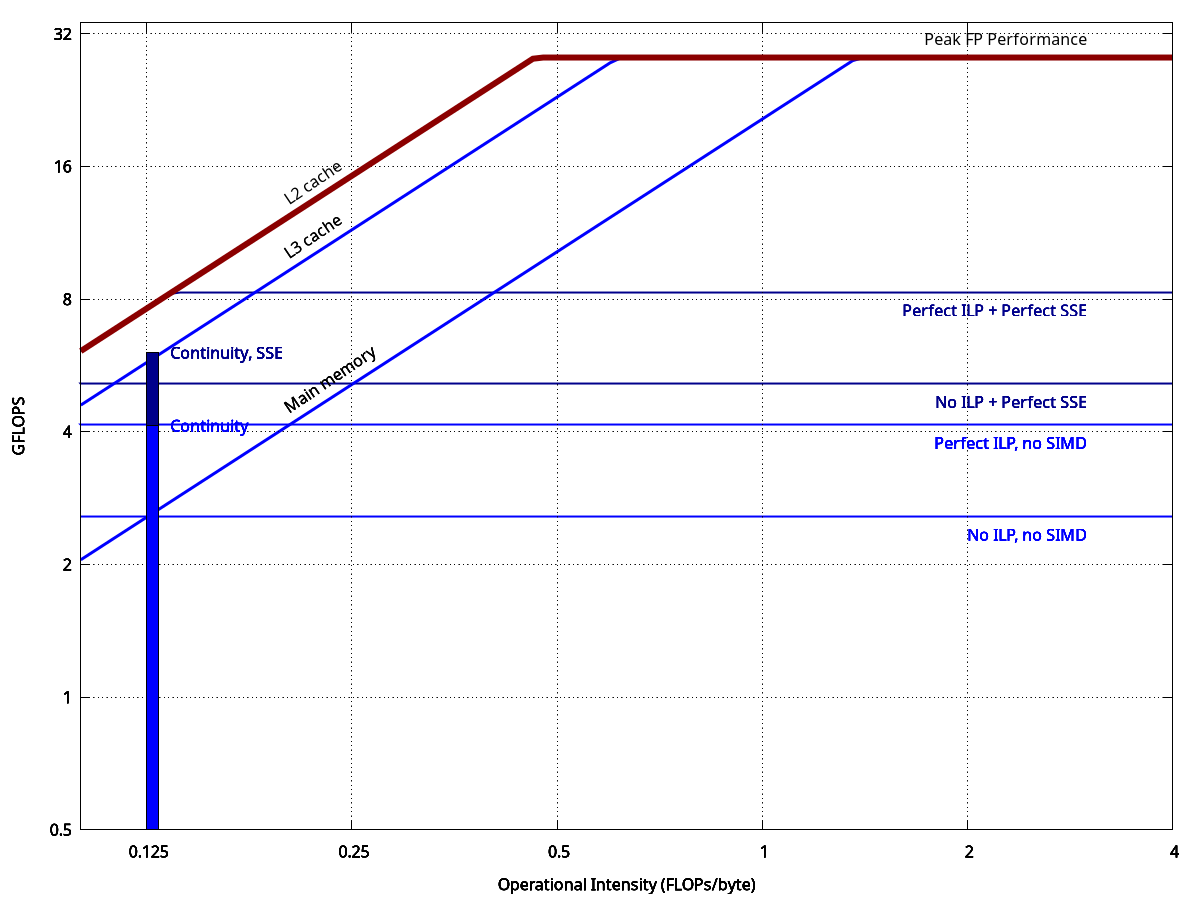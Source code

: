 # initial config
set term postscript eps enhanced color
set output 'roofline_desktop_cont_limits.eps'

set nokey
set grid layerdefault   linetype 0 linewidth 1.000,  linetype 0 linewidth 1.000

set xlabel "Operational Intensity (FLOPs/byte)"
set ylabel "GFLOPS"

# sets log base 2 scale for both axes
set logscale x 2
set logscale y 2

# label offsets
L_MEM_X=0.2
L_MEM_ANG=34

# range of each axis
MAX_X=4
MIN_Y=0.5
MAX_Y=34
set xrange [0.1:MAX_X]
set yrange [MIN_Y:MAX_Y]

# Kernel constants
# The continuity kernel of nemolite2d
NEMOLITE_CONT_AI = 0.1276

# CPU CONSTANTS
# For single core of Xeon E5-1620 v2 (my desktop), as measured with 
# the Intel MKL version of linpack. This is therefore using
# 256-bit AVX instructions (SIMD)
PEAK_GFLOPS=28.32

# Upper and lower bounds on performance of u-momentum kernel as
# obtained by analysing the DAG.
C_UMOM_PERFECT_ILP = 2.78
C_UMOM_NO_ILP = 1.73
# Ditto for Continuity kernel
C_CONT_PERFECT_ILP = 4.15
C_CONT_NO_ILP = 2.57

#ceilings
C_ALL_CORES		= 1
# For Ivy Bridge, AVX registers are 256-bit and therefore can
# hold 4*64-bit double-precision reals. We therefore assume
# that peak, non-SIMD performance is 1/4 that of the performance
# obtained by Linpack
C_SIMD			= 4.0

# MEM CONSTANTS
# For single core of Xeon E5-1620 v2 (desktop) as measured with 
# the 'DAXPY' result of STREAM2. Units are GB/s.
PEAK_MEM_BW=20.5
PEAK_L3_BW=46.0
PEAK_L2_BW=61.0
PEAK_L1_BW=160.0

# FUNCTIONS
mem_roof(x,peak)= x * peak
cpu_roof	= PEAK_GFLOPS
min(x, y)	= (x < y) ? x : y
max(x, y)       = (x > y) ? x : y

PEAK_BW = max(PEAK_MEM_BW,PEAK_L2_BW)

cpu_ceiling(x, y)	= min(mem_roof(x,PEAK_BW), y)
mem_ceiling(x)		= min(x, PEAK_GFLOPS)
roofline(x, y)		= cpu_ceiling(x, y)


# LINE STYLES
LINE_ROOF=1
LINE_CEIL=2
LINE_CONT=10
LINE_CONT_NO_VEC=11
LINE_CONT_CEIL=18
LINE_CONT_SSE_CEIL=19

# Width of the bars
BAR_WIDTH = 0.02

set style line LINE_ROOF	lt 1 lw 6 lc rgb "#8B0000"
set style line LINE_CEIL	lt 1 lw 3 lc rgb "blue"

MOM_COL = "dark-green"
MOM_NO_VEC_COL = "green"
CONT_COL = "dark-blue"
CONT_NO_VEC_COL = "blue"

set style line LINE_CONT        lt 1 lc rgb CONT_COL
set style line LINE_CONT_NO_VEC lt 1 lc rgb CONT_NO_VEC_COL
set style line LINE_CONT_CEIL       lt 1 lw 2 lc rgb CONT_NO_VEC_COL
set style line LINE_CONT_SSE_CEIL   lt 1 lw 2 lc rgb CONT_COL

# PLOTS
set multiplot

# Bars for measured individual kernel performance (GFLOPS)

###########################################################################
# Nemolite2d, Continuity kernel

# 256 domain, SSE
set label 3 "Continuity, SSE" at (NEMOLITE_CONT_AI*1.06),6.05 front textcolor ls LINE_CONT
set object 4 rect from (1.0-BAR_WIDTH)*NEMOLITE_CONT_AI,MIN_Y to (1.0+BAR_WIDTH)*NEMOLITE_CONT_AI,6.05 back fc rgb CONT_COL fs solid

# 256 domain, no-vec: 4.13 GFLOPS on desktop
set label 4 "Continuity" at (NEMOLITE_CONT_AI*1.06),4.13 front textcolor ls LINE_CONT_NO_VEC
set object 5 rect from (1.0-BAR_WIDTH)*NEMOLITE_CONT_AI,MIN_Y to (1.0+BAR_WIDTH)*NEMOLITE_CONT_AI,4.13 back fc rgb CONT_NO_VEC_COL fs solid

# CPU CEILINGS

# ILP and SIMD

# Continuity upper bound (perfect ILP)
set label 22 "Perfect ILP, no SIMD" at (MAX_X-1),(C_CONT_PERFECT_ILP/1.1) right textcolor ls LINE_CONT_CEIL
plot cpu_ceiling(x, C_CONT_PERFECT_ILP) ls LINE_CONT_CEIL

# Continuity lower bound (No ILP)
set label 23 "No ILP, no SIMD" at (MAX_X-1),(C_CONT_NO_ILP/1.1) right textcolor ls LINE_CONT_CEIL
plot cpu_ceiling(x, C_CONT_NO_ILP) ls LINE_CONT_CEIL

# Continuity lower bound (No ILP) + perfect SSE
set label 26 "No ILP + Perfect SSE" at (MAX_X-1),(2.0*C_CONT_NO_ILP/1.1) right textcolor ls LINE_CONT_SSE_CEIL
plot cpu_ceiling(x, 2.0*C_CONT_NO_ILP) ls LINE_CONT_SSE_CEIL

# Continuity: perfect ILP + perfect SSE
set label 27 "Perfect ILP + Perfect SSE" at (MAX_X-1),(2.0*C_CONT_PERFECT_ILP/1.1) right textcolor ls LINE_CONT_SSE_CEIL
plot cpu_ceiling(x, 2.0*C_CONT_PERFECT_ILP) ls LINE_CONT_SSE_CEIL

# MEM CEILINGS

set label 13 "Main memory" at (L_MEM_X),(mem_roof(L_MEM_X,PEAK_MEM_BW)*1.1) rotate by L_MEM_ANG
plot mem_ceiling(mem_roof(x,PEAK_MEM_BW)) ls LINE_CEIL

set label 17 "L3 cache" at (L_MEM_X),(mem_roof(L_MEM_X,PEAK_L3_BW)*1.1) rotate by L_MEM_ANG
plot mem_ceiling(mem_roof(x,PEAK_L3_BW)) ls LINE_CEIL

# ROOFLINE
set label 14 "Peak FP Performance" at (MAX_X-1),(PEAK_GFLOPS*1.1) right
set label 15 "L2 cache" at L_MEM_X,mem_roof(L_MEM_X,PEAK_BW)*1.1 rotate by L_MEM_ANG
plot roofline(x, cpu_roof) ls LINE_ROOF

unset multiplot
